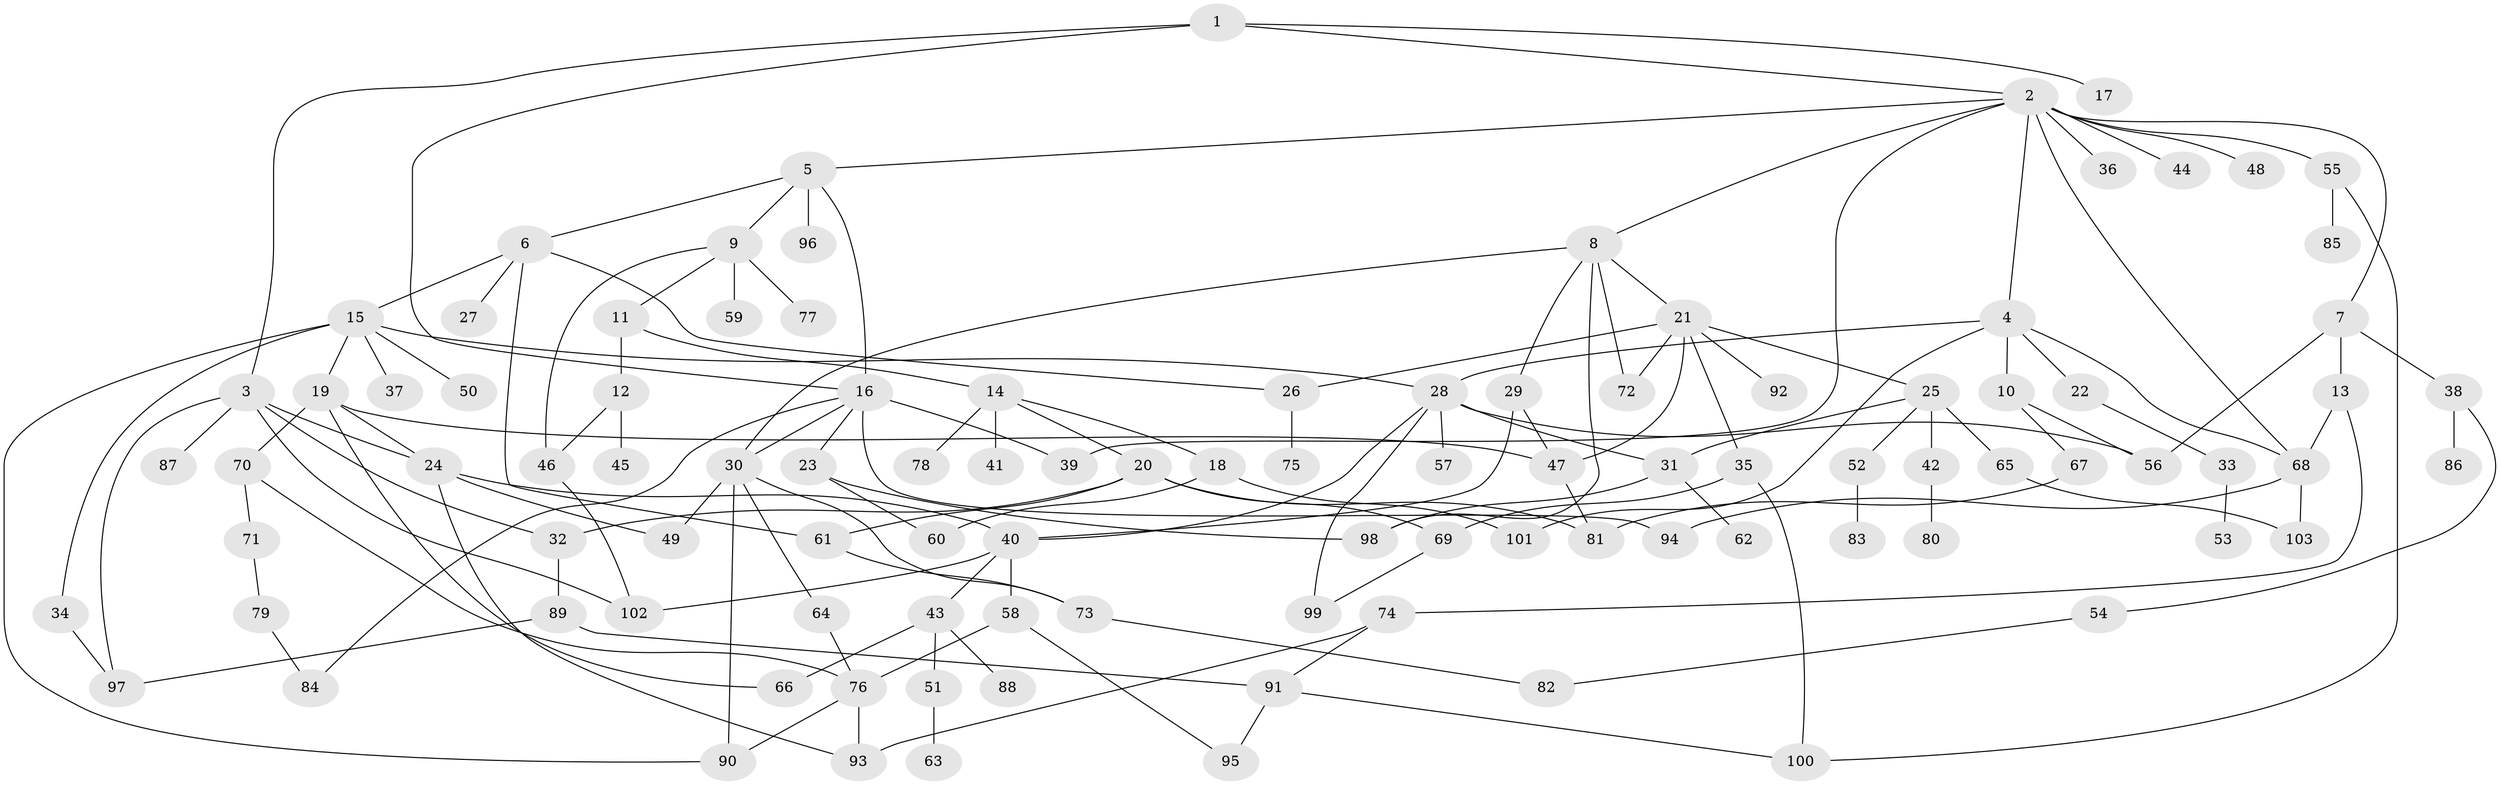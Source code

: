 // coarse degree distribution, {4: 0.09722222222222222, 13: 0.013888888888888888, 5: 0.06944444444444445, 6: 0.06944444444444445, 8: 0.013888888888888888, 10: 0.013888888888888888, 3: 0.18055555555555555, 7: 0.06944444444444445, 1: 0.2777777777777778, 2: 0.19444444444444445}
// Generated by graph-tools (version 1.1) at 2025/51/02/27/25 19:51:40]
// undirected, 103 vertices, 150 edges
graph export_dot {
graph [start="1"]
  node [color=gray90,style=filled];
  1;
  2;
  3;
  4;
  5;
  6;
  7;
  8;
  9;
  10;
  11;
  12;
  13;
  14;
  15;
  16;
  17;
  18;
  19;
  20;
  21;
  22;
  23;
  24;
  25;
  26;
  27;
  28;
  29;
  30;
  31;
  32;
  33;
  34;
  35;
  36;
  37;
  38;
  39;
  40;
  41;
  42;
  43;
  44;
  45;
  46;
  47;
  48;
  49;
  50;
  51;
  52;
  53;
  54;
  55;
  56;
  57;
  58;
  59;
  60;
  61;
  62;
  63;
  64;
  65;
  66;
  67;
  68;
  69;
  70;
  71;
  72;
  73;
  74;
  75;
  76;
  77;
  78;
  79;
  80;
  81;
  82;
  83;
  84;
  85;
  86;
  87;
  88;
  89;
  90;
  91;
  92;
  93;
  94;
  95;
  96;
  97;
  98;
  99;
  100;
  101;
  102;
  103;
  1 -- 2;
  1 -- 3;
  1 -- 17;
  1 -- 16;
  2 -- 4;
  2 -- 5;
  2 -- 7;
  2 -- 8;
  2 -- 36;
  2 -- 39;
  2 -- 44;
  2 -- 48;
  2 -- 55;
  2 -- 68;
  3 -- 87;
  3 -- 97;
  3 -- 102;
  3 -- 32;
  3 -- 24;
  4 -- 10;
  4 -- 22;
  4 -- 28;
  4 -- 101;
  4 -- 68;
  5 -- 6;
  5 -- 9;
  5 -- 16;
  5 -- 96;
  6 -- 15;
  6 -- 26;
  6 -- 27;
  6 -- 61;
  7 -- 13;
  7 -- 38;
  7 -- 56;
  8 -- 21;
  8 -- 29;
  8 -- 30;
  8 -- 98;
  8 -- 72;
  9 -- 11;
  9 -- 46;
  9 -- 59;
  9 -- 77;
  10 -- 67;
  10 -- 56;
  11 -- 12;
  11 -- 14;
  12 -- 45;
  12 -- 46;
  13 -- 74;
  13 -- 68;
  14 -- 18;
  14 -- 20;
  14 -- 41;
  14 -- 78;
  15 -- 19;
  15 -- 34;
  15 -- 37;
  15 -- 50;
  15 -- 90;
  15 -- 28;
  16 -- 23;
  16 -- 30;
  16 -- 84;
  16 -- 39;
  16 -- 94;
  18 -- 101;
  18 -- 60;
  19 -- 24;
  19 -- 70;
  19 -- 47;
  19 -- 66;
  20 -- 32;
  20 -- 69;
  20 -- 61;
  20 -- 81;
  21 -- 25;
  21 -- 35;
  21 -- 47;
  21 -- 72;
  21 -- 92;
  21 -- 26;
  22 -- 33;
  23 -- 60;
  23 -- 98;
  24 -- 40;
  24 -- 49;
  24 -- 93;
  25 -- 31;
  25 -- 42;
  25 -- 52;
  25 -- 65;
  26 -- 75;
  28 -- 57;
  28 -- 56;
  28 -- 40;
  28 -- 99;
  28 -- 31;
  29 -- 47;
  29 -- 40;
  30 -- 64;
  30 -- 73;
  30 -- 49;
  30 -- 90;
  31 -- 62;
  31 -- 98;
  32 -- 89;
  33 -- 53;
  34 -- 97;
  35 -- 69;
  35 -- 100;
  38 -- 54;
  38 -- 86;
  40 -- 43;
  40 -- 58;
  40 -- 102;
  42 -- 80;
  43 -- 51;
  43 -- 66;
  43 -- 88;
  46 -- 102;
  47 -- 81;
  51 -- 63;
  52 -- 83;
  54 -- 82;
  55 -- 85;
  55 -- 100;
  58 -- 95;
  58 -- 76;
  61 -- 73;
  64 -- 76;
  65 -- 103;
  67 -- 81;
  68 -- 94;
  68 -- 103;
  69 -- 99;
  70 -- 71;
  70 -- 76;
  71 -- 79;
  73 -- 82;
  74 -- 91;
  74 -- 93;
  76 -- 93;
  76 -- 90;
  79 -- 84;
  89 -- 91;
  89 -- 97;
  91 -- 95;
  91 -- 100;
}

